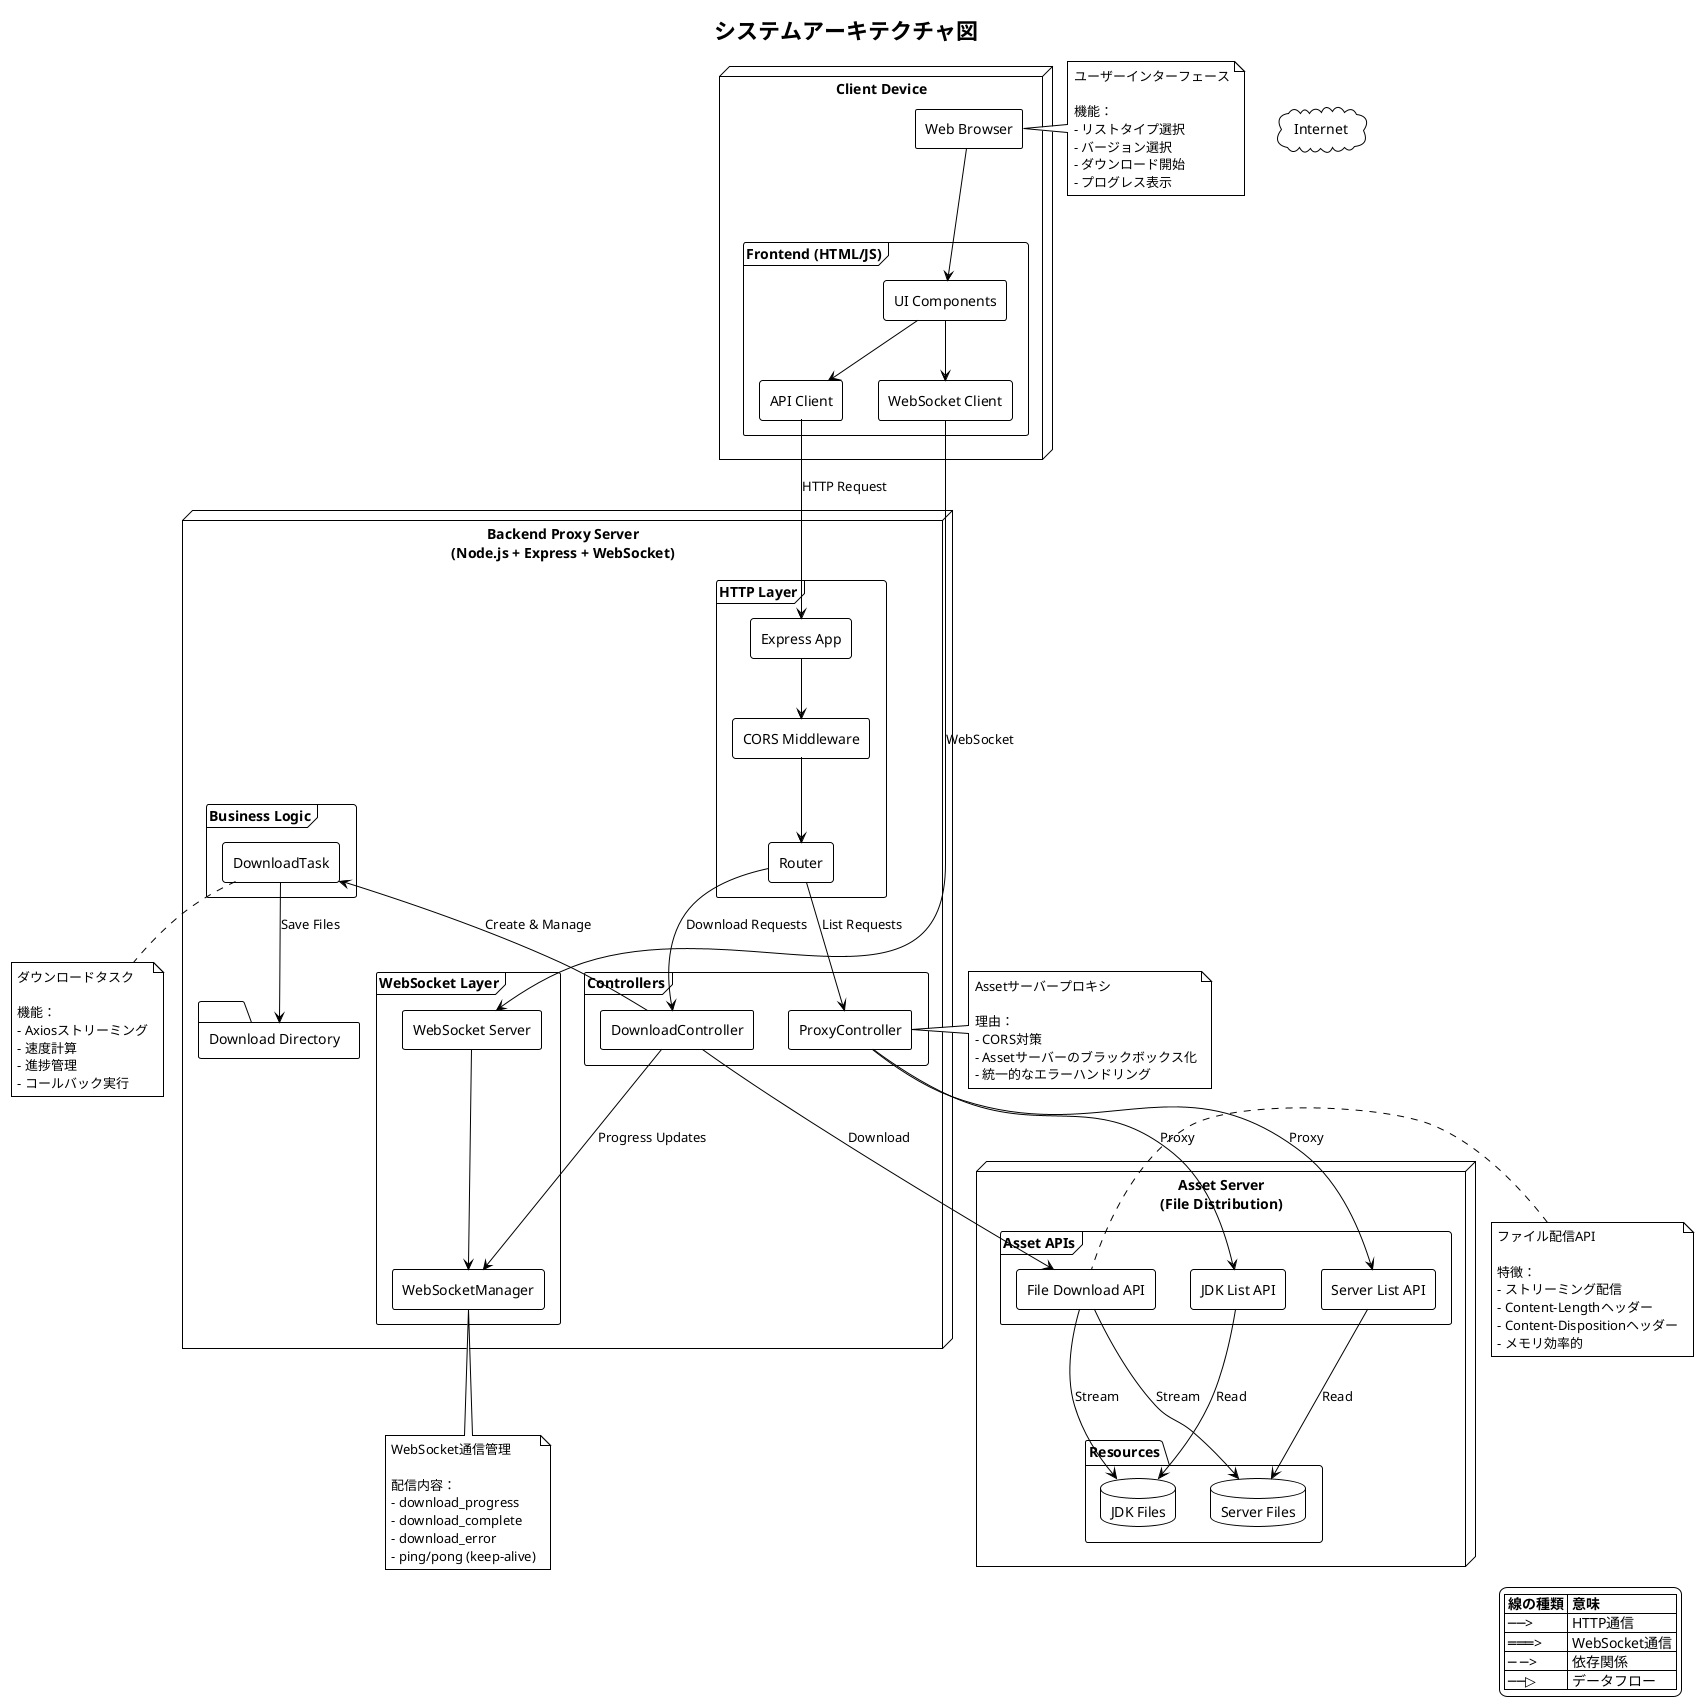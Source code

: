 @startuml System Architecture
!theme plain
skinparam backgroundColor #FFFFFF
skinparam componentStyle rectangle

title システムアーキテクチャ図

cloud "Internet" {
}

node "Client Device" {
  [Web Browser] as browser
  
  frame "Frontend (HTML/JS)" {
    component [UI Components] as ui
    component [WebSocket Client] as wsclient
    component [API Client] as apiclient
  }
}

node "Backend Proxy Server\n(Node.js + Express + WebSocket)" {
  
  frame "HTTP Layer" {
    component [Express App] as express
    component [CORS Middleware] as cors
    component [Router] as router
  }
  
  frame "WebSocket Layer" {
    component [WebSocket Server] as wsserver
    component [WebSocketManager] as wsmanager
  }
  
  frame "Controllers" {
    component [ProxyController] as proxyctrl
    component [DownloadController] as dlctrl
  }
  
  frame "Business Logic" {
    component [DownloadTask] as dltask
  }
  
  folder "Download Directory" as dldir
}

node "Asset Server\n(File Distribution)" {
  
  frame "Asset APIs" {
    component [Server List API] as serverapi
    component [JDK List API] as jdkapi
    component [File Download API] as fileapi
  }
  
  folder "Resources" {
    database "JDK Files" as jdkfiles
    database "Server Files" as serverfiles
  }
}

' Client connections
browser --> ui
ui --> wsclient
ui --> apiclient

' HTTP connections
apiclient -down-> express : HTTP Request
express --> cors
cors --> router
router --> proxyctrl : List Requests
router --> dlctrl : Download Requests

' WebSocket connections
wsclient -down-> wsserver : WebSocket
wsserver --> wsmanager
wsmanager <-up- dlctrl : Progress Updates

' Backend to Asset Server
proxyctrl -right-> serverapi : Proxy
proxyctrl --> jdkapi : Proxy
dlctrl --> fileapi : Download
dltask <-- dlctrl : Create & Manage

' Asset Server connections
serverapi --> serverfiles : Read
jdkapi --> jdkfiles : Read
fileapi --> serverfiles : Stream
fileapi --> jdkfiles : Stream

' Download storage
dltask --> dldir : Save Files

' Notes
note right of browser
  ユーザーインターフェース
  
  機能：
  - リストタイプ選択
  - バージョン選択
  - ダウンロード開始
  - プログレス表示
end note

note bottom of wsmanager
  WebSocket通信管理
  
  配信内容：
  - download_progress
  - download_complete
  - download_error
  - ping/pong (keep-alive)
end note

note bottom of dltask
  ダウンロードタスク
  
  機能：
  - Axiosストリーミング
  - 速度計算
  - 進捗管理
  - コールバック実行
end note

note right of proxyctrl
  Assetサーバープロキシ
  
  理由：
  - CORS対策
  - Assetサーバーのブラックボックス化
  - 統一的なエラーハンドリング
end note

note left of fileapi
  ファイル配信API
  
  特徴：
  - ストリーミング配信
  - Content-Lengthヘッダー
  - Content-Dispositionヘッダー
  - メモリ効率的
end note

' Relationship types
legend right
  |= 線の種類 |= 意味 |
  | ──> | HTTP通信 |
  | ═══> | WebSocket通信 |
  | ─ ─> | 依存関係 |
  | ──▷ | データフロー |
endlegend

@enduml
